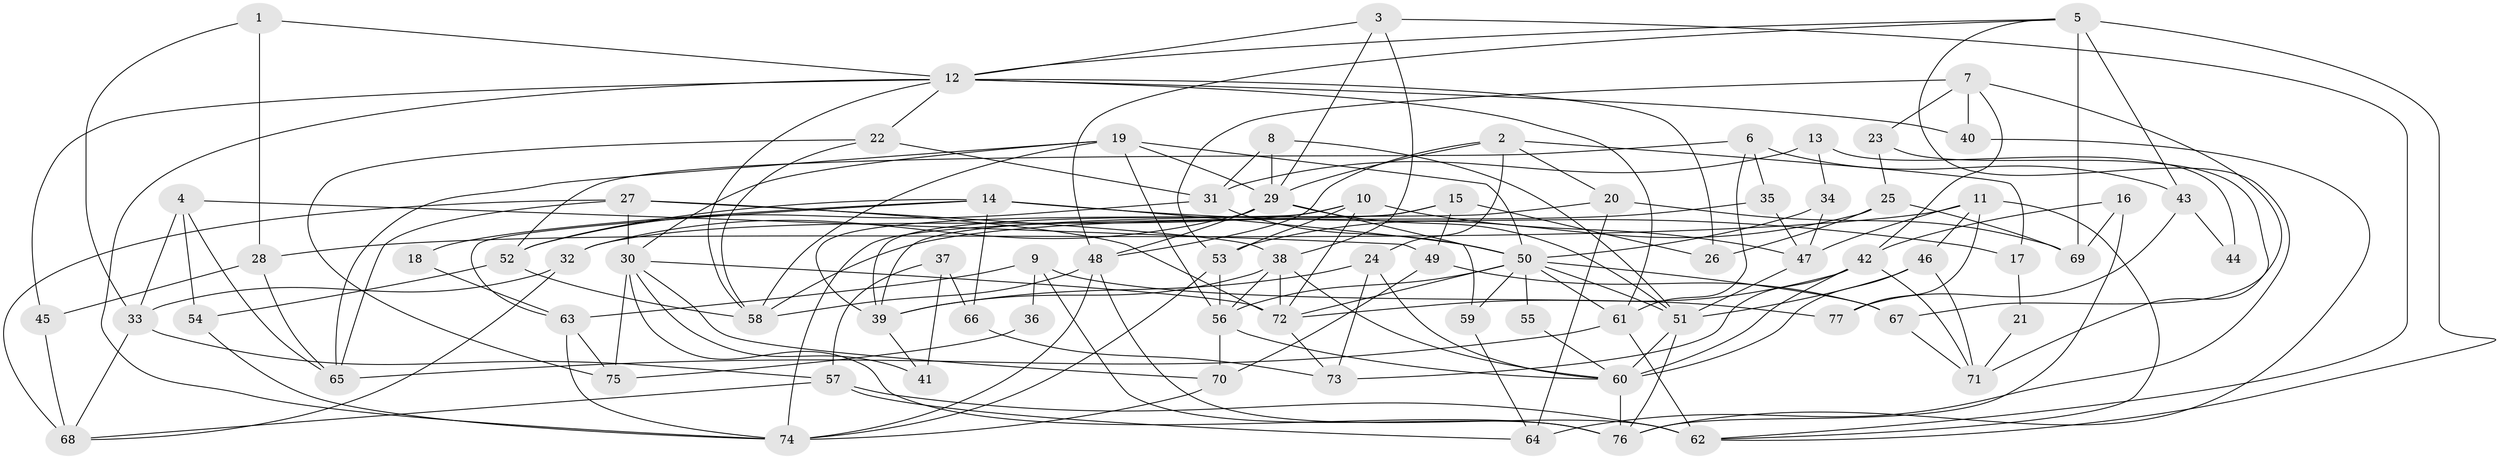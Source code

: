 // original degree distribution, {2: 0.09174311926605505, 7: 0.05504587155963303, 3: 0.3302752293577982, 5: 0.1834862385321101, 4: 0.26605504587155965, 6: 0.06422018348623854, 8: 0.009174311926605505}
// Generated by graph-tools (version 1.1) at 2025/37/03/04/25 23:37:13]
// undirected, 77 vertices, 176 edges
graph export_dot {
  node [color=gray90,style=filled];
  1;
  2;
  3;
  4;
  5;
  6;
  7;
  8;
  9;
  10;
  11;
  12;
  13;
  14;
  15;
  16;
  17;
  18;
  19;
  20;
  21;
  22;
  23;
  24;
  25;
  26;
  27;
  28;
  29;
  30;
  31;
  32;
  33;
  34;
  35;
  36;
  37;
  38;
  39;
  40;
  41;
  42;
  43;
  44;
  45;
  46;
  47;
  48;
  49;
  50;
  51;
  52;
  53;
  54;
  55;
  56;
  57;
  58;
  59;
  60;
  61;
  62;
  63;
  64;
  65;
  66;
  67;
  68;
  69;
  70;
  71;
  72;
  73;
  74;
  75;
  76;
  77;
  1 -- 12 [weight=1.0];
  1 -- 28 [weight=1.0];
  1 -- 33 [weight=1.0];
  2 -- 17 [weight=1.0];
  2 -- 20 [weight=1.0];
  2 -- 24 [weight=1.0];
  2 -- 29 [weight=1.0];
  2 -- 48 [weight=1.0];
  3 -- 12 [weight=1.0];
  3 -- 29 [weight=1.0];
  3 -- 38 [weight=1.0];
  3 -- 62 [weight=1.0];
  4 -- 33 [weight=2.0];
  4 -- 49 [weight=1.0];
  4 -- 54 [weight=1.0];
  4 -- 65 [weight=1.0];
  5 -- 12 [weight=1.0];
  5 -- 43 [weight=1.0];
  5 -- 48 [weight=1.0];
  5 -- 62 [weight=1.0];
  5 -- 64 [weight=1.0];
  5 -- 69 [weight=2.0];
  6 -- 35 [weight=1.0];
  6 -- 43 [weight=1.0];
  6 -- 52 [weight=1.0];
  6 -- 61 [weight=1.0];
  7 -- 23 [weight=1.0];
  7 -- 40 [weight=1.0];
  7 -- 42 [weight=1.0];
  7 -- 53 [weight=2.0];
  7 -- 67 [weight=1.0];
  8 -- 29 [weight=1.0];
  8 -- 31 [weight=1.0];
  8 -- 51 [weight=1.0];
  9 -- 36 [weight=1.0];
  9 -- 63 [weight=1.0];
  9 -- 76 [weight=1.0];
  9 -- 77 [weight=1.0];
  10 -- 32 [weight=1.0];
  10 -- 39 [weight=1.0];
  10 -- 47 [weight=1.0];
  10 -- 53 [weight=1.0];
  10 -- 72 [weight=1.0];
  11 -- 28 [weight=1.0];
  11 -- 46 [weight=1.0];
  11 -- 47 [weight=1.0];
  11 -- 62 [weight=1.0];
  11 -- 77 [weight=1.0];
  12 -- 22 [weight=1.0];
  12 -- 26 [weight=1.0];
  12 -- 40 [weight=1.0];
  12 -- 45 [weight=1.0];
  12 -- 58 [weight=1.0];
  12 -- 61 [weight=1.0];
  12 -- 74 [weight=1.0];
  13 -- 31 [weight=1.0];
  13 -- 34 [weight=1.0];
  13 -- 44 [weight=1.0];
  14 -- 17 [weight=1.0];
  14 -- 18 [weight=1.0];
  14 -- 50 [weight=1.0];
  14 -- 52 [weight=1.0];
  14 -- 63 [weight=1.0];
  14 -- 66 [weight=2.0];
  15 -- 26 [weight=1.0];
  15 -- 39 [weight=1.0];
  15 -- 49 [weight=1.0];
  15 -- 74 [weight=1.0];
  16 -- 42 [weight=1.0];
  16 -- 69 [weight=1.0];
  16 -- 76 [weight=1.0];
  17 -- 21 [weight=1.0];
  18 -- 63 [weight=1.0];
  19 -- 29 [weight=1.0];
  19 -- 30 [weight=1.0];
  19 -- 50 [weight=1.0];
  19 -- 56 [weight=1.0];
  19 -- 58 [weight=1.0];
  19 -- 65 [weight=1.0];
  20 -- 39 [weight=1.0];
  20 -- 64 [weight=1.0];
  20 -- 69 [weight=1.0];
  21 -- 71 [weight=1.0];
  22 -- 31 [weight=1.0];
  22 -- 58 [weight=1.0];
  22 -- 75 [weight=1.0];
  23 -- 25 [weight=1.0];
  23 -- 71 [weight=1.0];
  24 -- 39 [weight=1.0];
  24 -- 60 [weight=1.0];
  24 -- 73 [weight=1.0];
  25 -- 26 [weight=1.0];
  25 -- 53 [weight=1.0];
  25 -- 69 [weight=1.0];
  27 -- 30 [weight=1.0];
  27 -- 38 [weight=1.0];
  27 -- 65 [weight=1.0];
  27 -- 68 [weight=1.0];
  27 -- 72 [weight=1.0];
  28 -- 45 [weight=1.0];
  28 -- 65 [weight=1.0];
  29 -- 32 [weight=1.0];
  29 -- 48 [weight=1.0];
  29 -- 51 [weight=1.0];
  29 -- 59 [weight=1.0];
  30 -- 41 [weight=1.0];
  30 -- 70 [weight=1.0];
  30 -- 72 [weight=1.0];
  30 -- 75 [weight=1.0];
  30 -- 76 [weight=1.0];
  31 -- 50 [weight=1.0];
  31 -- 52 [weight=2.0];
  32 -- 33 [weight=1.0];
  32 -- 68 [weight=1.0];
  33 -- 57 [weight=1.0];
  33 -- 68 [weight=1.0];
  34 -- 47 [weight=1.0];
  34 -- 50 [weight=2.0];
  35 -- 47 [weight=1.0];
  35 -- 58 [weight=1.0];
  36 -- 75 [weight=1.0];
  37 -- 41 [weight=1.0];
  37 -- 57 [weight=1.0];
  37 -- 66 [weight=1.0];
  38 -- 39 [weight=1.0];
  38 -- 56 [weight=1.0];
  38 -- 60 [weight=1.0];
  38 -- 72 [weight=1.0];
  39 -- 41 [weight=1.0];
  40 -- 76 [weight=1.0];
  42 -- 60 [weight=1.0];
  42 -- 71 [weight=1.0];
  42 -- 72 [weight=1.0];
  42 -- 73 [weight=1.0];
  43 -- 44 [weight=1.0];
  43 -- 77 [weight=1.0];
  45 -- 68 [weight=1.0];
  46 -- 51 [weight=1.0];
  46 -- 60 [weight=1.0];
  46 -- 71 [weight=1.0];
  47 -- 51 [weight=1.0];
  48 -- 58 [weight=1.0];
  48 -- 62 [weight=1.0];
  48 -- 74 [weight=1.0];
  49 -- 67 [weight=1.0];
  49 -- 70 [weight=1.0];
  50 -- 51 [weight=1.0];
  50 -- 55 [weight=1.0];
  50 -- 56 [weight=1.0];
  50 -- 59 [weight=1.0];
  50 -- 61 [weight=1.0];
  50 -- 67 [weight=1.0];
  50 -- 72 [weight=1.0];
  51 -- 60 [weight=1.0];
  51 -- 76 [weight=1.0];
  52 -- 54 [weight=1.0];
  52 -- 58 [weight=1.0];
  53 -- 56 [weight=1.0];
  53 -- 74 [weight=1.0];
  54 -- 74 [weight=1.0];
  55 -- 60 [weight=1.0];
  56 -- 60 [weight=1.0];
  56 -- 70 [weight=1.0];
  57 -- 62 [weight=2.0];
  57 -- 64 [weight=1.0];
  57 -- 68 [weight=1.0];
  59 -- 64 [weight=1.0];
  60 -- 76 [weight=2.0];
  61 -- 62 [weight=1.0];
  61 -- 65 [weight=1.0];
  63 -- 74 [weight=1.0];
  63 -- 75 [weight=1.0];
  66 -- 73 [weight=1.0];
  67 -- 71 [weight=1.0];
  70 -- 74 [weight=1.0];
  72 -- 73 [weight=1.0];
}
